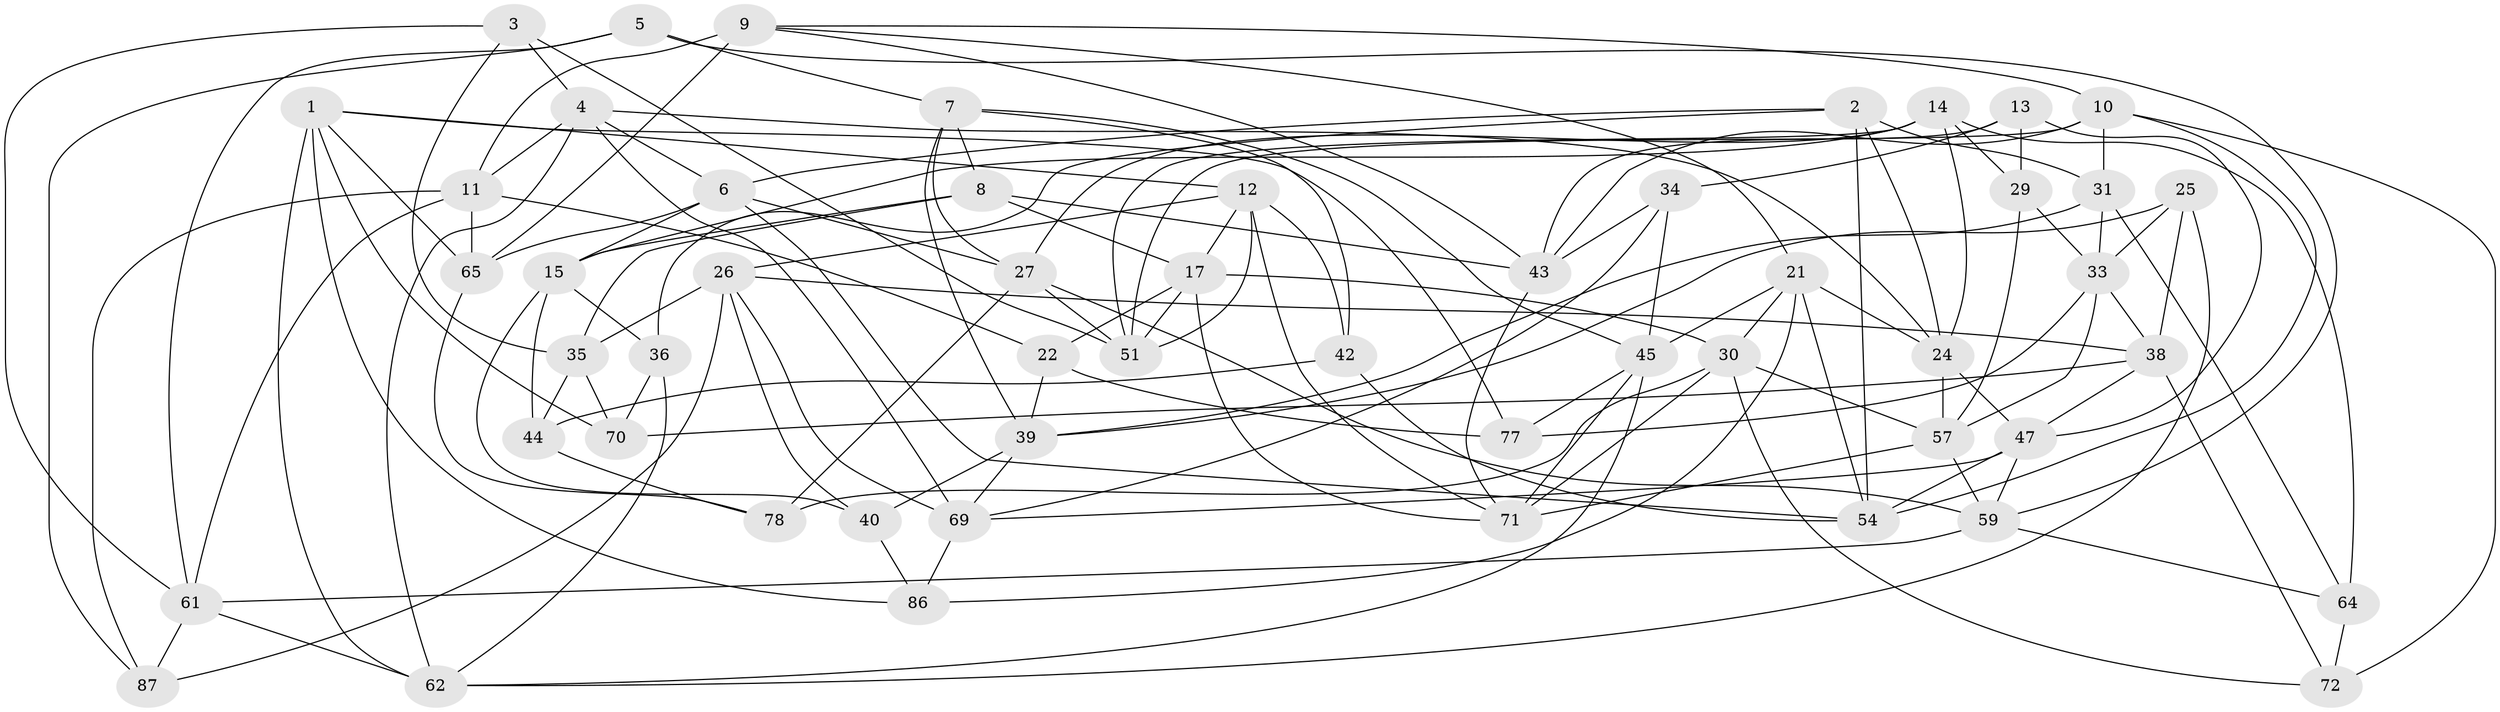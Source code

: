 // original degree distribution, {4: 1.0}
// Generated by graph-tools (version 1.1) at 2025/42/03/06/25 10:42:20]
// undirected, 53 vertices, 138 edges
graph export_dot {
graph [start="1"]
  node [color=gray90,style=filled];
  1 [super="+28"];
  2 [super="+67"];
  3;
  4 [super="+16"];
  5;
  6 [super="+52"];
  7 [super="+88"];
  8 [super="+60"];
  9 [super="+18"];
  10 [super="+20"];
  11 [super="+55"];
  12 [super="+48"];
  13;
  14 [super="+23"];
  15 [super="+19"];
  17 [super="+41"];
  21 [super="+32"];
  22;
  24 [super="+53"];
  25;
  26 [super="+37"];
  27 [super="+85"];
  29;
  30 [super="+58"];
  31 [super="+50"];
  33 [super="+49"];
  34;
  35 [super="+73"];
  36;
  38 [super="+46"];
  39 [super="+66"];
  40;
  42;
  43 [super="+82"];
  44;
  45 [super="+81"];
  47 [super="+83"];
  51 [super="+56"];
  54 [super="+80"];
  57 [super="+68"];
  59 [super="+84"];
  61 [super="+74"];
  62 [super="+63"];
  64;
  65 [super="+79"];
  69 [super="+75"];
  70;
  71 [super="+76"];
  72;
  77;
  78;
  86;
  87;
  1 -- 77;
  1 -- 62;
  1 -- 12;
  1 -- 86;
  1 -- 70;
  1 -- 65;
  2 -- 36;
  2 -- 24;
  2 -- 6;
  2 -- 54;
  2 -- 31 [weight=2];
  3 -- 35;
  3 -- 51;
  3 -- 4;
  3 -- 61;
  4 -- 24;
  4 -- 69;
  4 -- 6;
  4 -- 11;
  4 -- 62;
  5 -- 87;
  5 -- 59;
  5 -- 7;
  5 -- 61;
  6 -- 65;
  6 -- 27;
  6 -- 15;
  6 -- 54;
  7 -- 39;
  7 -- 27;
  7 -- 8;
  7 -- 42;
  7 -- 45;
  8 -- 35 [weight=2];
  8 -- 43;
  8 -- 15;
  8 -- 17;
  9 -- 43;
  9 -- 10;
  9 -- 65 [weight=2];
  9 -- 11;
  9 -- 21;
  10 -- 31;
  10 -- 72;
  10 -- 43;
  10 -- 51;
  10 -- 54;
  11 -- 87;
  11 -- 22;
  11 -- 65;
  11 -- 61;
  12 -- 26;
  12 -- 71;
  12 -- 17;
  12 -- 42;
  12 -- 51;
  13 -- 29;
  13 -- 34;
  13 -- 47;
  13 -- 43;
  14 -- 27;
  14 -- 64;
  14 -- 29;
  14 -- 51;
  14 -- 15;
  14 -- 24;
  15 -- 40;
  15 -- 44;
  15 -- 36;
  17 -- 22;
  17 -- 71;
  17 -- 51;
  17 -- 30;
  21 -- 24;
  21 -- 45;
  21 -- 86;
  21 -- 54;
  21 -- 30;
  22 -- 77;
  22 -- 39;
  24 -- 47;
  24 -- 57;
  25 -- 39;
  25 -- 38;
  25 -- 33;
  25 -- 62;
  26 -- 69;
  26 -- 40;
  26 -- 38;
  26 -- 87;
  26 -- 35;
  27 -- 78;
  27 -- 51;
  27 -- 59;
  29 -- 33;
  29 -- 57;
  30 -- 71;
  30 -- 57;
  30 -- 72;
  30 -- 78;
  31 -- 64;
  31 -- 33;
  31 -- 39;
  33 -- 77;
  33 -- 38;
  33 -- 57;
  34 -- 69;
  34 -- 43;
  34 -- 45;
  35 -- 44;
  35 -- 70;
  36 -- 70;
  36 -- 62;
  38 -- 72;
  38 -- 70;
  38 -- 47;
  39 -- 40;
  39 -- 69;
  40 -- 86;
  42 -- 54;
  42 -- 44;
  43 -- 71;
  44 -- 78;
  45 -- 62;
  45 -- 77;
  45 -- 71;
  47 -- 59;
  47 -- 69;
  47 -- 54;
  57 -- 59;
  57 -- 71;
  59 -- 61;
  59 -- 64;
  61 -- 87;
  61 -- 62;
  64 -- 72;
  65 -- 78;
  69 -- 86;
}
